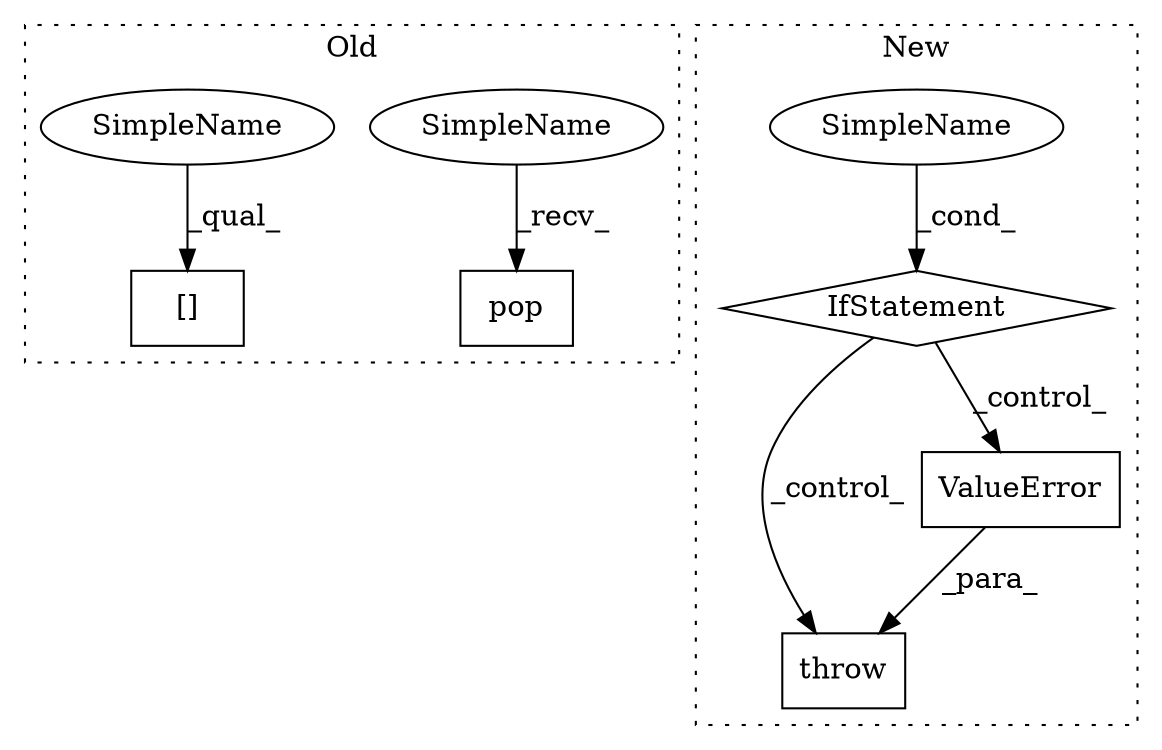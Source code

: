 digraph G {
subgraph cluster0 {
1 [label="pop" a="32" s="7530,7535" l="4,1" shape="box"];
3 [label="[]" a="2" s="7204,7219" l="14,1" shape="box"];
7 [label="SimpleName" a="42" s="7516" l="13" shape="ellipse"];
8 [label="SimpleName" a="42" s="7204" l="13" shape="ellipse"];
label = "Old";
style="dotted";
}
subgraph cluster1 {
2 [label="throw" a="53" s="7924" l="6" shape="box"];
4 [label="IfStatement" a="25" s="7867,7906" l="4,2" shape="diamond"];
5 [label="ValueError" a="32" s="7930,7995" l="11,1" shape="box"];
6 [label="SimpleName" a="42" s="" l="" shape="ellipse"];
label = "New";
style="dotted";
}
4 -> 2 [label="_control_"];
4 -> 5 [label="_control_"];
5 -> 2 [label="_para_"];
6 -> 4 [label="_cond_"];
7 -> 1 [label="_recv_"];
8 -> 3 [label="_qual_"];
}